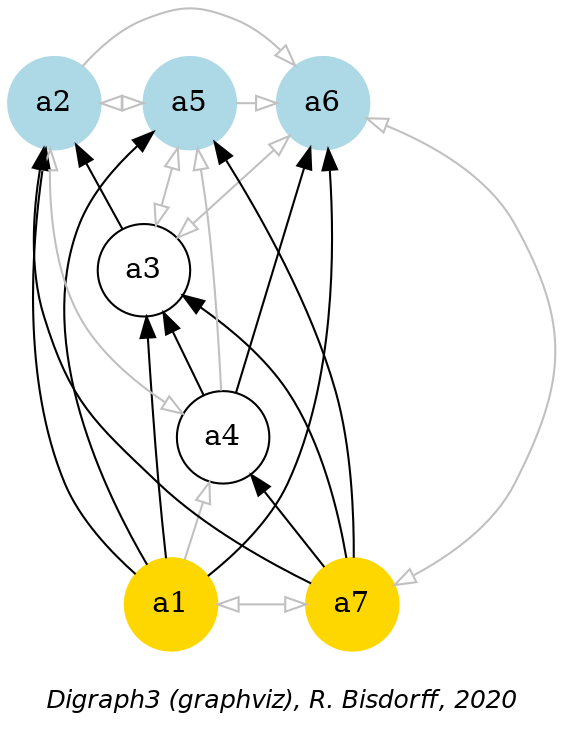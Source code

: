 digraph G {
graph [ fontname = "Helvetica-Oblique",
 fontsize = 12,
 label = "\nDigraph3 (graphviz), R. Bisdorff, 2020", size="7,7"];
n1 [shape = "circle", label = "a1", style = "filled", color = gold];
n2 [shape = "circle", label = "a2", style = "filled", color = lightblue];
n3 [shape = "circle", label = "a3"];
n4 [shape = "circle", label = "a4"];
n5 [shape = "circle", label = "a5", style = "filled", color = lightblue];
n6 [shape = "circle", label = "a6", style = "filled", color = lightblue];
n7 [shape = "circle", label = "a7", style = "filled", color = gold];
n1-> n2 [dir=forward, color=black] ;
n1-> n3 [dir=forward, color=black] ;
n1-> n4 [dir=forward, color=grey, arrowhead=empty] ;
n1-> n5 [dir=forward, color=black] ;
n1-> n6 [dir=forward, color=black] ;
n1-> n7 [dir=both, color=grey, arrowhead=empty, arrowtail=empty] ;
n2-> n3 [dir=back, color=black] ;
n2-> n4 [dir=both, color=grey, arrowhead=empty, arrowtail=empty] ;
n2-> n5 [dir=both, color=grey, arrowhead=empty, arrowtail=empty] ;
n2-> n6 [dir=forward, color=grey, arrowhead=empty] ;
n2-> n7 [dir=back, color=black] ;
n3-> n4 [dir=back, color=black] ;
n3-> n5 [dir=both, color=grey, arrowhead=empty, arrowtail=empty] ;
n3-> n6 [dir=both, color=grey, arrowhead=empty, arrowtail=empty] ;
n3-> n7 [dir=back, color=black] ;
n4-> n5 [dir=forward, color=grey, arrowhead=empty] ;
n4-> n6 [dir=forward, color=black] ;
n4-> n7 [dir=back, color=black] ;
n5-> n6 [dir=forward, color=grey, arrowhead=empty] ;
n5-> n7 [dir=back, color=black] ;
n6-> n7 [dir=both, color=grey, arrowhead=empty, arrowtail=empty] ;
{rank=max; n1 n7 }
{rank=min; n2 n5 n6 }
}

